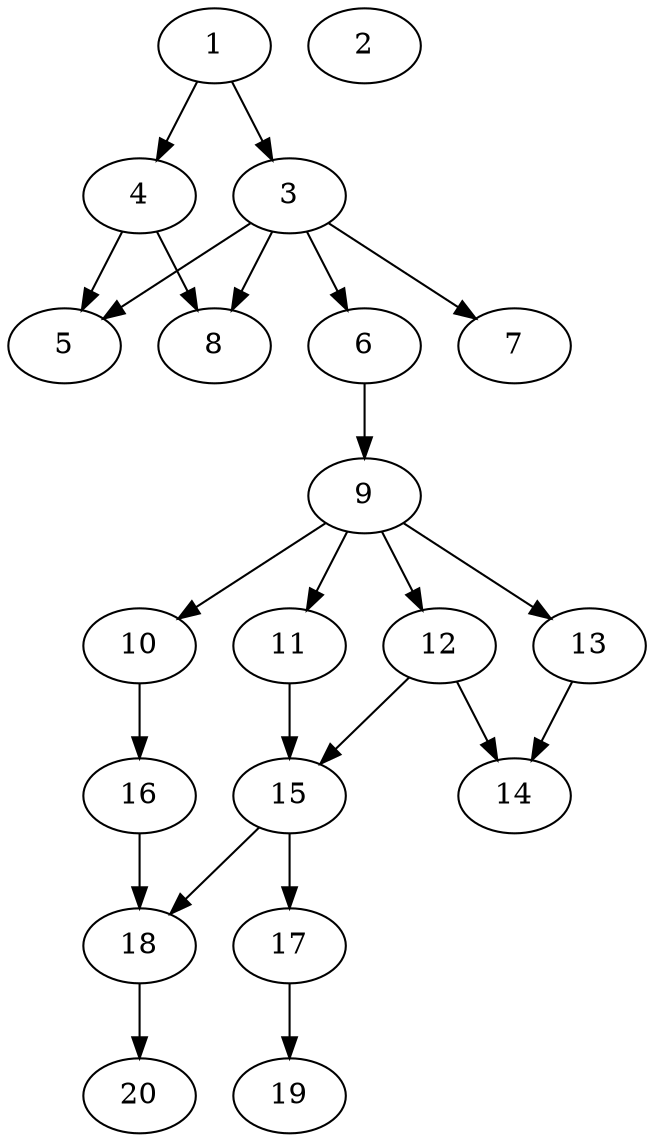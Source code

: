 // DAG automatically generated by daggen at Sat Jul 27 15:35:52 2019
// ./daggen --dot -n 20 --ccr 0.3 --fat 0.4 --regular 0.5 --density 0.6 --mindata 5242880 --maxdata 52428800 
digraph G {
  1 [size="120094720", alpha="0.20", expect_size="36028416"] 
  1 -> 3 [size ="36028416"]
  1 -> 4 [size ="36028416"]
  2 [size="160617813", alpha="0.19", expect_size="48185344"] 
  3 [size="134000640", alpha="0.04", expect_size="40200192"] 
  3 -> 5 [size ="40200192"]
  3 -> 6 [size ="40200192"]
  3 -> 7 [size ="40200192"]
  3 -> 8 [size ="40200192"]
  4 [size="41151147", alpha="0.17", expect_size="12345344"] 
  4 -> 5 [size ="12345344"]
  4 -> 8 [size ="12345344"]
  5 [size="145660587", alpha="0.06", expect_size="43698176"] 
  6 [size="135181653", alpha="0.18", expect_size="40554496"] 
  6 -> 9 [size ="40554496"]
  7 [size="20824747", alpha="0.15", expect_size="6247424"] 
  8 [size="135065600", alpha="0.01", expect_size="40519680"] 
  9 [size="54244693", alpha="0.01", expect_size="16273408"] 
  9 -> 10 [size ="16273408"]
  9 -> 11 [size ="16273408"]
  9 -> 12 [size ="16273408"]
  9 -> 13 [size ="16273408"]
  10 [size="34375680", alpha="0.08", expect_size="10312704"] 
  10 -> 16 [size ="10312704"]
  11 [size="115923627", alpha="0.01", expect_size="34777088"] 
  11 -> 15 [size ="34777088"]
  12 [size="114636800", alpha="0.13", expect_size="34391040"] 
  12 -> 14 [size ="34391040"]
  12 -> 15 [size ="34391040"]
  13 [size="104253440", alpha="0.05", expect_size="31276032"] 
  13 -> 14 [size ="31276032"]
  14 [size="137806507", alpha="0.19", expect_size="41341952"] 
  15 [size="112820907", alpha="0.11", expect_size="33846272"] 
  15 -> 17 [size ="33846272"]
  15 -> 18 [size ="33846272"]
  16 [size="156934827", alpha="0.06", expect_size="47080448"] 
  16 -> 18 [size ="47080448"]
  17 [size="145022293", alpha="0.10", expect_size="43506688"] 
  17 -> 19 [size ="43506688"]
  18 [size="103840427", alpha="0.08", expect_size="31152128"] 
  18 -> 20 [size ="31152128"]
  19 [size="111411200", alpha="0.04", expect_size="33423360"] 
  20 [size="120538453", alpha="0.12", expect_size="36161536"] 
}
